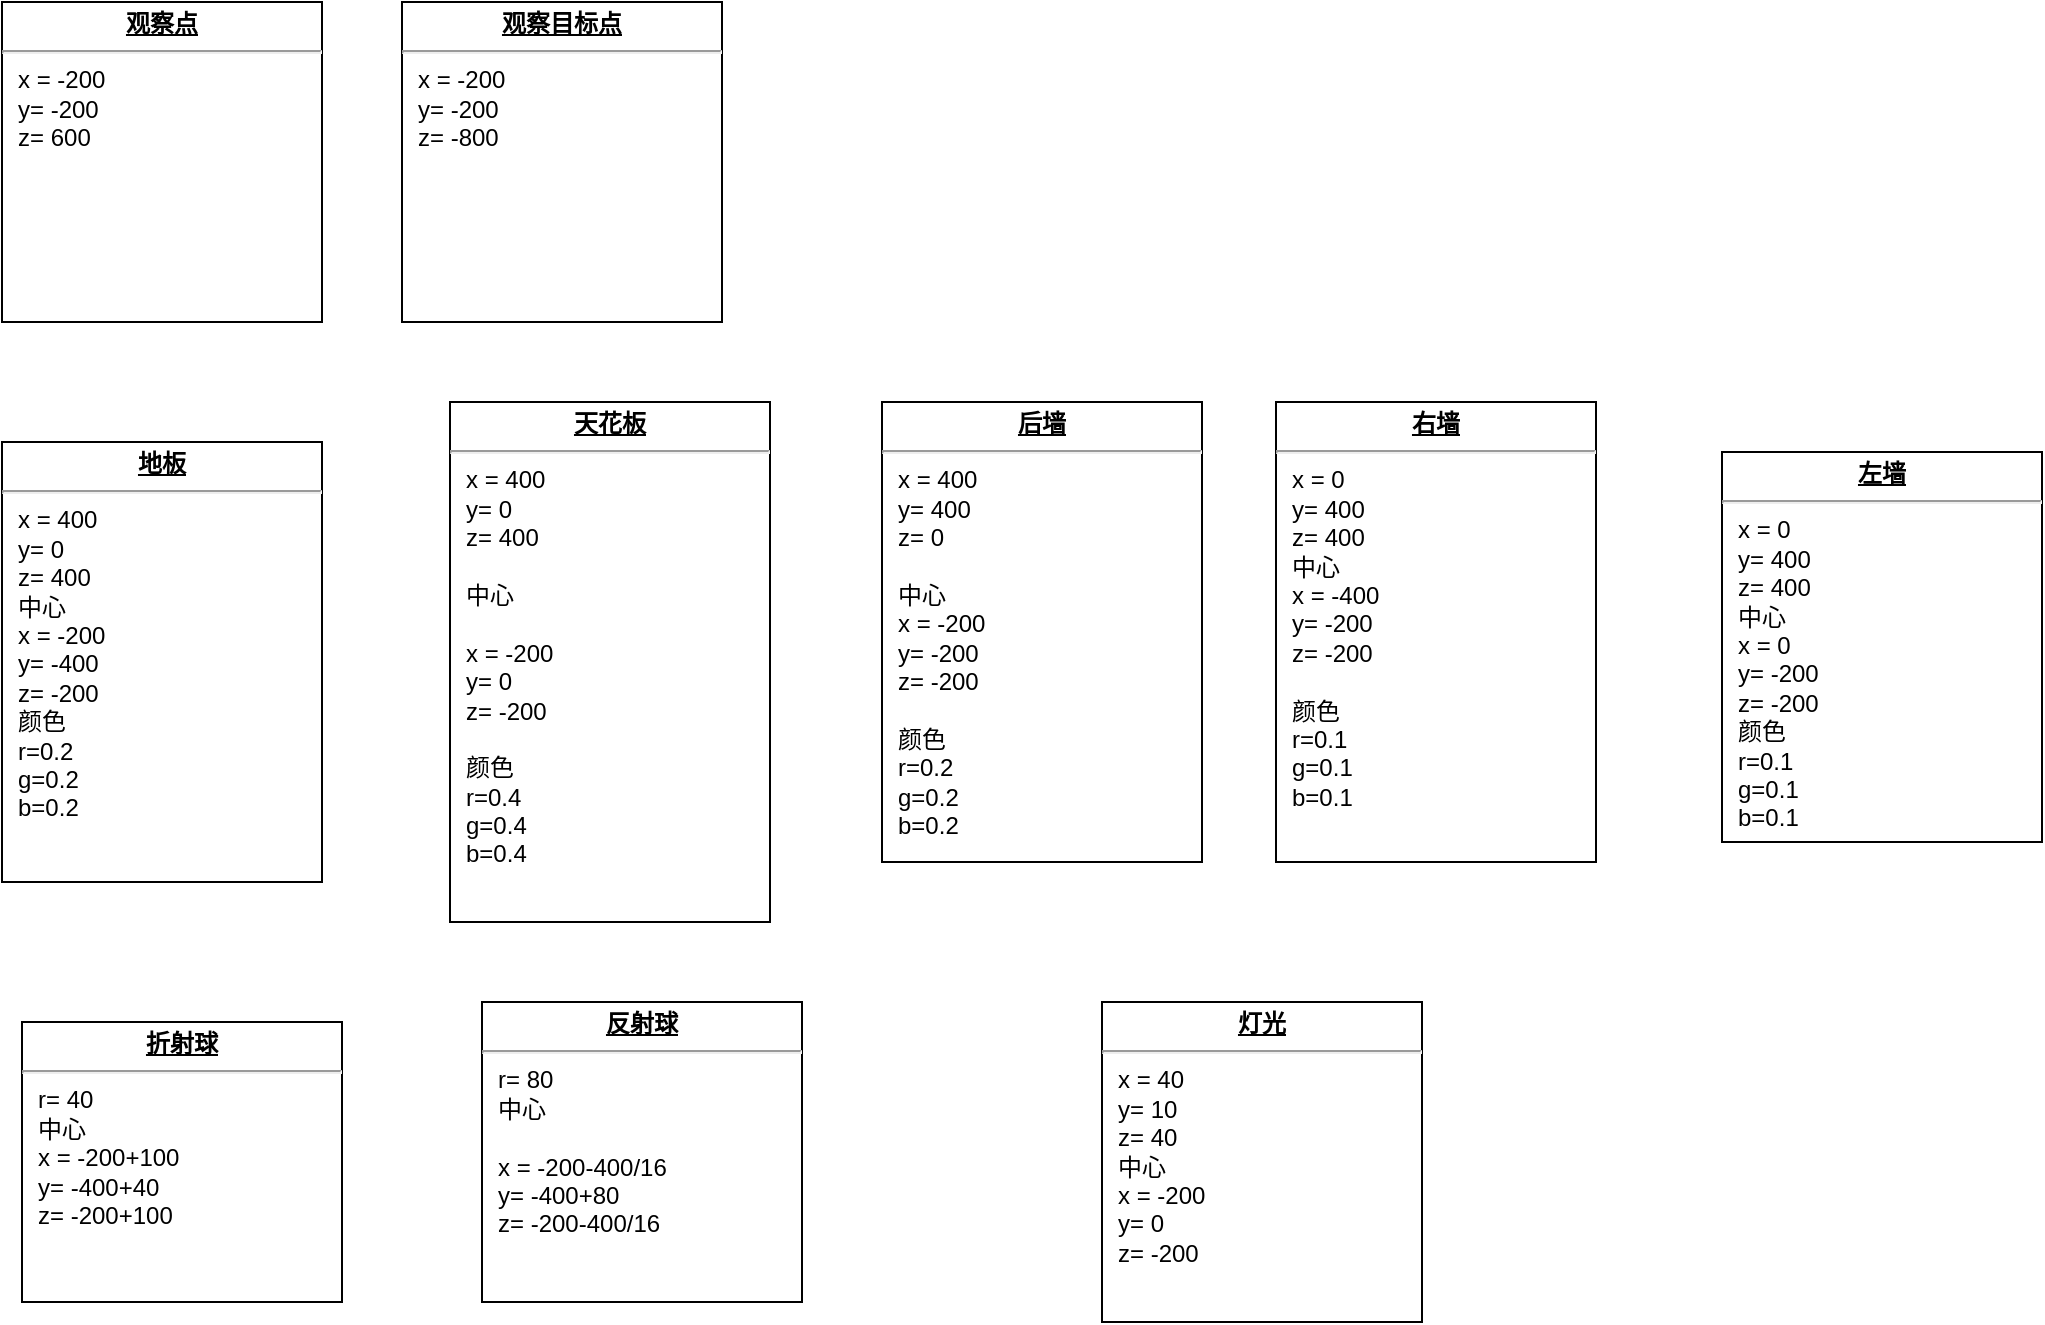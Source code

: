 <mxfile version="22.0.5" type="github">
  <diagram name="第 1 页" id="G4zZYvhnWSBs3zv3X2oq">
    <mxGraphModel dx="1434" dy="1933" grid="1" gridSize="10" guides="1" tooltips="1" connect="1" arrows="1" fold="1" page="1" pageScale="1" pageWidth="827" pageHeight="1169" math="0" shadow="0">
      <root>
        <mxCell id="0" />
        <mxCell id="1" parent="0" />
        <mxCell id="xGdQEMFhIheuoMm78p1x-4" value="&lt;p style=&quot;margin:0px;margin-top:4px;text-align:center;text-decoration:underline;&quot;&gt;&lt;b&gt;地板&lt;/b&gt;&lt;/p&gt;&lt;hr&gt;&lt;p style=&quot;margin:0px;margin-left:8px;&quot;&gt;x = 400&lt;br&gt;y= 0&lt;br&gt;z= 400&lt;/p&gt;&lt;p style=&quot;margin:0px;margin-left:8px;&quot;&gt;中心&lt;/p&gt;&lt;p style=&quot;margin:0px;margin-left:8px;&quot;&gt;x = -200&lt;br style=&quot;border-color: var(--border-color);&quot;&gt;y= -400&lt;br style=&quot;border-color: var(--border-color);&quot;&gt;z= -200&lt;br&gt;&lt;/p&gt;&lt;p style=&quot;margin:0px;margin-left:8px;&quot;&gt;颜色&lt;br&gt;r=0.2&lt;/p&gt;&lt;p style=&quot;margin:0px;margin-left:8px;&quot;&gt;g=0.2&lt;/p&gt;&lt;p style=&quot;margin:0px;margin-left:8px;&quot;&gt;b=0.2&lt;/p&gt;" style="verticalAlign=top;align=left;overflow=fill;fontSize=12;fontFamily=Helvetica;html=1;whiteSpace=wrap;" vertex="1" parent="1">
          <mxGeometry x="30" y="80" width="160" height="220" as="geometry" />
        </mxCell>
        <mxCell id="xGdQEMFhIheuoMm78p1x-5" value="&lt;p style=&quot;margin:0px;margin-top:4px;text-align:center;text-decoration:underline;&quot;&gt;&lt;b&gt;后墙&lt;/b&gt;&lt;/p&gt;&lt;hr&gt;&lt;p style=&quot;margin:0px;margin-left:8px;&quot;&gt;x = 400&lt;br&gt;y= 400&lt;br&gt;z= 0&lt;br&gt;&lt;br&gt;&lt;/p&gt;&lt;p style=&quot;border-color: var(--border-color); margin: 0px 0px 0px 8px;&quot;&gt;中心&lt;/p&gt;&lt;p style=&quot;border-color: var(--border-color); margin: 0px 0px 0px 8px;&quot;&gt;x = -200&lt;br style=&quot;border-color: var(--border-color);&quot;&gt;y= -200&lt;br style=&quot;border-color: var(--border-color);&quot;&gt;z= -200&lt;/p&gt;&lt;p style=&quot;border-color: var(--border-color); margin: 0px 0px 0px 8px;&quot;&gt;&lt;br&gt;&lt;/p&gt;&lt;p style=&quot;border-color: var(--border-color); margin: 0px 0px 0px 8px;&quot;&gt;颜色&lt;br style=&quot;border-color: var(--border-color);&quot;&gt;r=0.2&lt;/p&gt;&lt;p style=&quot;border-color: var(--border-color); margin: 0px 0px 0px 8px;&quot;&gt;g=0.2&lt;/p&gt;&lt;p style=&quot;border-color: var(--border-color); margin: 0px 0px 0px 8px;&quot;&gt;b=0.2&lt;/p&gt;" style="verticalAlign=top;align=left;overflow=fill;fontSize=12;fontFamily=Helvetica;html=1;whiteSpace=wrap;" vertex="1" parent="1">
          <mxGeometry x="470" y="60" width="160" height="230" as="geometry" />
        </mxCell>
        <mxCell id="xGdQEMFhIheuoMm78p1x-6" value="&lt;p style=&quot;margin:0px;margin-top:4px;text-align:center;text-decoration:underline;&quot;&gt;&lt;b&gt;天花板&lt;/b&gt;&lt;/p&gt;&lt;hr&gt;&lt;p style=&quot;margin:0px;margin-left:8px;&quot;&gt;x = 400&lt;br&gt;y= 0&lt;br&gt;z= 400&lt;br&gt;&lt;br&gt;&lt;/p&gt;&lt;p style=&quot;margin:0px;margin-left:8px;&quot;&gt;中心&lt;/p&gt;&lt;p style=&quot;margin:0px;margin-left:8px;&quot;&gt;&lt;br&gt;&lt;/p&gt;&lt;p style=&quot;margin:0px;margin-left:8px;&quot;&gt;x = -200&lt;/p&gt;&lt;p style=&quot;margin:0px;margin-left:8px;&quot;&gt;y= 0&lt;/p&gt;&lt;p style=&quot;margin:0px;margin-left:8px;&quot;&gt;z= -200&lt;/p&gt;&lt;p style=&quot;margin:0px;margin-left:8px;&quot;&gt;&lt;br&gt;&lt;/p&gt;&lt;p style=&quot;margin:0px;margin-left:8px;&quot;&gt;颜色&lt;/p&gt;&lt;p style=&quot;margin:0px;margin-left:8px;&quot;&gt;r=0.4&lt;/p&gt;&lt;p style=&quot;margin:0px;margin-left:8px;&quot;&gt;g=0.4&lt;/p&gt;&lt;p style=&quot;margin:0px;margin-left:8px;&quot;&gt;b=0.4&lt;/p&gt;" style="verticalAlign=top;align=left;overflow=fill;fontSize=12;fontFamily=Helvetica;html=1;whiteSpace=wrap;" vertex="1" parent="1">
          <mxGeometry x="254" y="60" width="160" height="260" as="geometry" />
        </mxCell>
        <mxCell id="xGdQEMFhIheuoMm78p1x-7" value="&lt;p style=&quot;margin: 4px 0px 0px; text-align: center;&quot;&gt;&lt;b&gt;&lt;u&gt;左墙&lt;/u&gt;&lt;/b&gt;&lt;br&gt;&lt;/p&gt;&lt;hr&gt;&lt;p style=&quot;margin:0px;margin-left:8px;&quot;&gt;x = 0&lt;br&gt;y= 400&lt;br&gt;z= 400&lt;br&gt;&lt;/p&gt;&lt;p style=&quot;border-color: var(--border-color); margin: 0px 0px 0px 8px;&quot;&gt;中心&lt;/p&gt;&lt;p style=&quot;border-color: var(--border-color); margin: 0px 0px 0px 8px;&quot;&gt;x = 0&lt;br style=&quot;border-color: var(--border-color);&quot;&gt;y= -200&lt;br style=&quot;border-color: var(--border-color);&quot;&gt;z= -200&lt;/p&gt;&lt;p style=&quot;border-color: var(--border-color); margin: 0px 0px 0px 8px;&quot;&gt;颜色&lt;br style=&quot;border-color: var(--border-color);&quot;&gt;r=0.1&lt;/p&gt;&lt;p style=&quot;border-color: var(--border-color); margin: 0px 0px 0px 8px;&quot;&gt;g=0.1&lt;/p&gt;&lt;p style=&quot;border-color: var(--border-color); margin: 0px 0px 0px 8px;&quot;&gt;b=0.1&lt;/p&gt;" style="verticalAlign=top;align=left;overflow=fill;fontSize=12;fontFamily=Helvetica;html=1;whiteSpace=wrap;" vertex="1" parent="1">
          <mxGeometry x="890" y="85" width="160" height="195" as="geometry" />
        </mxCell>
        <mxCell id="xGdQEMFhIheuoMm78p1x-8" value="&lt;p style=&quot;margin: 4px 0px 0px; text-align: center;&quot;&gt;&lt;b&gt;&lt;u&gt;右墙&lt;/u&gt;&lt;/b&gt;&lt;br&gt;&lt;/p&gt;&lt;hr&gt;&lt;p style=&quot;margin:0px;margin-left:8px;&quot;&gt;x = 0&lt;br&gt;y= 400&lt;br&gt;z= 400&lt;br&gt;&lt;/p&gt;&lt;p style=&quot;border-color: var(--border-color); margin: 0px 0px 0px 8px;&quot;&gt;中心&lt;/p&gt;&lt;p style=&quot;border-color: var(--border-color); margin: 0px 0px 0px 8px;&quot;&gt;x = -400&lt;br style=&quot;border-color: var(--border-color);&quot;&gt;y= -200&lt;br style=&quot;border-color: var(--border-color);&quot;&gt;z= -200&lt;/p&gt;&lt;p style=&quot;border-color: var(--border-color); margin: 0px 0px 0px 8px;&quot;&gt;&lt;br&gt;&lt;/p&gt;&lt;p style=&quot;border-color: var(--border-color); margin: 0px 0px 0px 8px;&quot;&gt;颜色&lt;br style=&quot;border-color: var(--border-color);&quot;&gt;r=0.1&lt;/p&gt;&lt;p style=&quot;border-color: var(--border-color); margin: 0px 0px 0px 8px;&quot;&gt;g=0.1&lt;/p&gt;&lt;p style=&quot;border-color: var(--border-color); margin: 0px 0px 0px 8px;&quot;&gt;b=0.1&lt;/p&gt;" style="verticalAlign=top;align=left;overflow=fill;fontSize=12;fontFamily=Helvetica;html=1;whiteSpace=wrap;" vertex="1" parent="1">
          <mxGeometry x="667" y="60" width="160" height="230" as="geometry" />
        </mxCell>
        <mxCell id="xGdQEMFhIheuoMm78p1x-9" value="&lt;p style=&quot;margin:0px;margin-top:4px;text-align:center;text-decoration:underline;&quot;&gt;&lt;b&gt;灯光&lt;/b&gt;&lt;/p&gt;&lt;hr&gt;&lt;p style=&quot;margin:0px;margin-left:8px;&quot;&gt;x = 40&lt;br&gt;y= 10&lt;br&gt;z= 40&lt;br&gt;&lt;/p&gt;&lt;p style=&quot;border-color: var(--border-color); margin: 0px 0px 0px 8px;&quot;&gt;中心&lt;/p&gt;&lt;p style=&quot;border-color: var(--border-color); margin: 0px 0px 0px 8px;&quot;&gt;x = -200&lt;br style=&quot;border-color: var(--border-color);&quot;&gt;y= 0&lt;br style=&quot;border-color: var(--border-color);&quot;&gt;z= -200&lt;/p&gt;" style="verticalAlign=top;align=left;overflow=fill;fontSize=12;fontFamily=Helvetica;html=1;whiteSpace=wrap;" vertex="1" parent="1">
          <mxGeometry x="580" y="360" width="160" height="160" as="geometry" />
        </mxCell>
        <mxCell id="xGdQEMFhIheuoMm78p1x-10" value="&lt;p style=&quot;margin:0px;margin-top:4px;text-align:center;text-decoration:underline;&quot;&gt;&lt;b&gt;折射球&lt;/b&gt;&lt;/p&gt;&lt;hr&gt;&lt;p style=&quot;margin:0px;margin-left:8px;&quot;&gt;r= 40&lt;br&gt;&lt;/p&gt;&lt;p style=&quot;border-color: var(--border-color); margin: 0px 0px 0px 8px;&quot;&gt;中心&lt;/p&gt;&lt;p style=&quot;border-color: var(--border-color); margin: 0px 0px 0px 8px;&quot;&gt;x = -200+100&lt;br style=&quot;border-color: var(--border-color);&quot;&gt;y= -400+40&lt;br style=&quot;border-color: var(--border-color);&quot;&gt;z= -200+100&lt;/p&gt;" style="verticalAlign=top;align=left;overflow=fill;fontSize=12;fontFamily=Helvetica;html=1;whiteSpace=wrap;" vertex="1" parent="1">
          <mxGeometry x="40" y="370" width="160" height="140" as="geometry" />
        </mxCell>
        <mxCell id="xGdQEMFhIheuoMm78p1x-11" value="&lt;p style=&quot;margin:0px;margin-top:4px;text-align:center;text-decoration:underline;&quot;&gt;&lt;b&gt;反射球&lt;/b&gt;&lt;/p&gt;&lt;hr&gt;&lt;p style=&quot;margin:0px;margin-left:8px;&quot;&gt;r= 80&lt;br&gt;&lt;/p&gt;&lt;p style=&quot;margin:0px;margin-left:8px;&quot;&gt;中心&lt;/p&gt;&lt;p style=&quot;margin:0px;margin-left:8px;&quot;&gt;&lt;br&gt;&lt;/p&gt;&lt;p style=&quot;margin:0px;margin-left:8px;&quot;&gt;x = -200-400/16&lt;/p&gt;&lt;p style=&quot;margin:0px;margin-left:8px;&quot;&gt;y= -400+80&lt;/p&gt;&lt;p style=&quot;margin:0px;margin-left:8px;&quot;&gt;z= -200-400/16&lt;/p&gt;" style="verticalAlign=top;align=left;overflow=fill;fontSize=12;fontFamily=Helvetica;html=1;whiteSpace=wrap;" vertex="1" parent="1">
          <mxGeometry x="270" y="360" width="160" height="150" as="geometry" />
        </mxCell>
        <mxCell id="xGdQEMFhIheuoMm78p1x-12" value="&lt;p style=&quot;margin:0px;margin-top:4px;text-align:center;text-decoration:underline;&quot;&gt;&lt;b&gt;观察点&lt;/b&gt;&lt;/p&gt;&lt;hr&gt;&lt;p style=&quot;margin:0px;margin-left:8px;&quot;&gt;x = -200&lt;br&gt;y= -200&lt;br&gt;z= 600&lt;br&gt;&lt;/p&gt;" style="verticalAlign=top;align=left;overflow=fill;fontSize=12;fontFamily=Helvetica;html=1;whiteSpace=wrap;" vertex="1" parent="1">
          <mxGeometry x="30" y="-140" width="160" height="160" as="geometry" />
        </mxCell>
        <mxCell id="xGdQEMFhIheuoMm78p1x-13" value="&lt;p style=&quot;margin:0px;margin-top:4px;text-align:center;text-decoration:underline;&quot;&gt;&lt;b&gt;观察目标点&lt;/b&gt;&lt;/p&gt;&lt;hr&gt;&lt;p style=&quot;margin:0px;margin-left:8px;&quot;&gt;x = -200&lt;br&gt;y= -200&lt;br&gt;z= -800&lt;br&gt;&lt;/p&gt;" style="verticalAlign=top;align=left;overflow=fill;fontSize=12;fontFamily=Helvetica;html=1;whiteSpace=wrap;" vertex="1" parent="1">
          <mxGeometry x="230" y="-140" width="160" height="160" as="geometry" />
        </mxCell>
      </root>
    </mxGraphModel>
  </diagram>
</mxfile>
